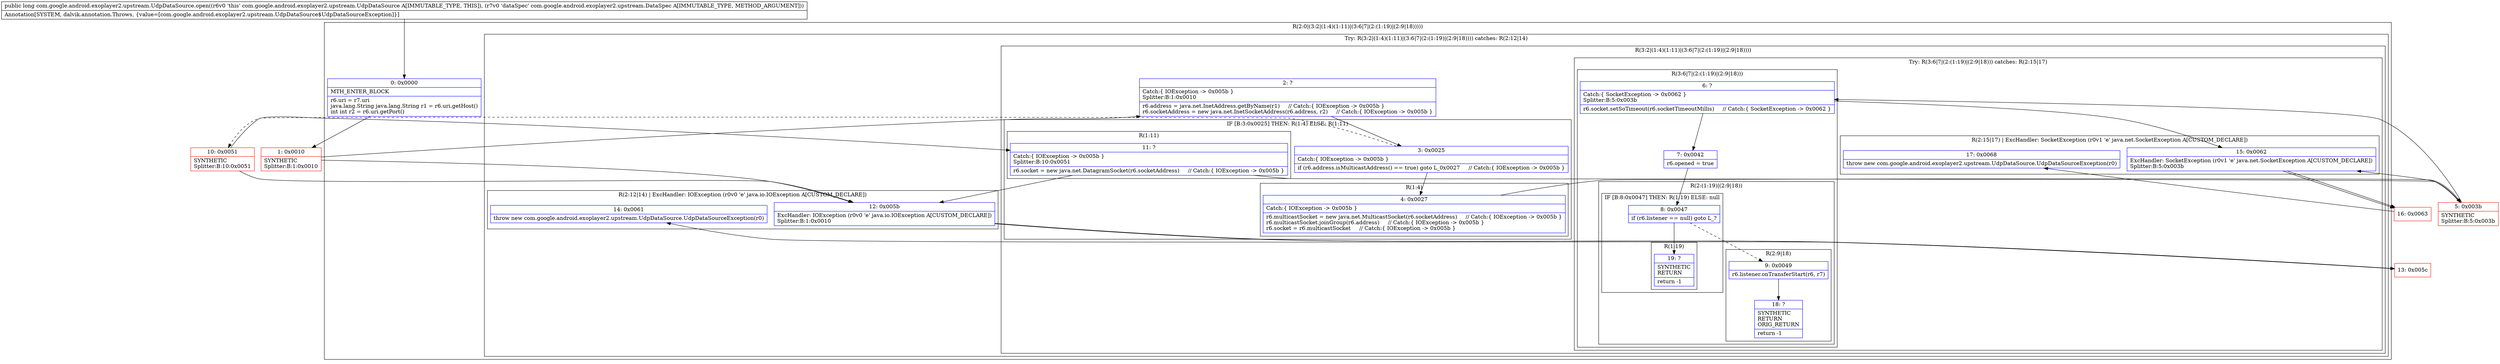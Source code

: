 digraph "CFG forcom.google.android.exoplayer2.upstream.UdpDataSource.open(Lcom\/google\/android\/exoplayer2\/upstream\/DataSpec;)J" {
subgraph cluster_Region_1416698207 {
label = "R(2:0|(3:2|(1:4)(1:11)|(3:6|7|(2:(1:19)|(2:9|18)))))";
node [shape=record,color=blue];
Node_0 [shape=record,label="{0\:\ 0x0000|MTH_ENTER_BLOCK\l|r6.uri = r7.uri\ljava.lang.String java.lang.String r1 = r6.uri.getHost()\lint int r2 = r6.uri.getPort()\l}"];
subgraph cluster_TryCatchRegion_351112667 {
label = "Try: R(3:2|(1:4)(1:11)|(3:6|7|(2:(1:19)|(2:9|18)))) catches: R(2:12|14)";
node [shape=record,color=blue];
subgraph cluster_Region_827708721 {
label = "R(3:2|(1:4)(1:11)|(3:6|7|(2:(1:19)|(2:9|18))))";
node [shape=record,color=blue];
Node_2 [shape=record,label="{2\:\ ?|Catch:\{ IOException \-\> 0x005b \}\lSplitter:B:1:0x0010\l|r6.address = java.net.InetAddress.getByName(r1)     \/\/ Catch:\{ IOException \-\> 0x005b \}\lr6.socketAddress = new java.net.InetSocketAddress(r6.address, r2)     \/\/ Catch:\{ IOException \-\> 0x005b \}\l}"];
subgraph cluster_IfRegion_1396629909 {
label = "IF [B:3:0x0025] THEN: R(1:4) ELSE: R(1:11)";
node [shape=record,color=blue];
Node_3 [shape=record,label="{3\:\ 0x0025|Catch:\{ IOException \-\> 0x005b \}\l|if (r6.address.isMulticastAddress() == true) goto L_0x0027     \/\/ Catch:\{ IOException \-\> 0x005b \}\l}"];
subgraph cluster_Region_469166960 {
label = "R(1:4)";
node [shape=record,color=blue];
Node_4 [shape=record,label="{4\:\ 0x0027|Catch:\{ IOException \-\> 0x005b \}\l|r6.multicastSocket = new java.net.MulticastSocket(r6.socketAddress)     \/\/ Catch:\{ IOException \-\> 0x005b \}\lr6.multicastSocket.joinGroup(r6.address)     \/\/ Catch:\{ IOException \-\> 0x005b \}\lr6.socket = r6.multicastSocket     \/\/ Catch:\{ IOException \-\> 0x005b \}\l}"];
}
subgraph cluster_Region_687778183 {
label = "R(1:11)";
node [shape=record,color=blue];
Node_11 [shape=record,label="{11\:\ ?|Catch:\{ IOException \-\> 0x005b \}\lSplitter:B:10:0x0051\l|r6.socket = new java.net.DatagramSocket(r6.socketAddress)     \/\/ Catch:\{ IOException \-\> 0x005b \}\l}"];
}
}
subgraph cluster_TryCatchRegion_1342536214 {
label = "Try: R(3:6|7|(2:(1:19)|(2:9|18))) catches: R(2:15|17)";
node [shape=record,color=blue];
subgraph cluster_Region_1947405258 {
label = "R(3:6|7|(2:(1:19)|(2:9|18)))";
node [shape=record,color=blue];
Node_6 [shape=record,label="{6\:\ ?|Catch:\{ SocketException \-\> 0x0062 \}\lSplitter:B:5:0x003b\l|r6.socket.setSoTimeout(r6.socketTimeoutMillis)     \/\/ Catch:\{ SocketException \-\> 0x0062 \}\l}"];
Node_7 [shape=record,label="{7\:\ 0x0042|r6.opened = true\l}"];
subgraph cluster_Region_1486013267 {
label = "R(2:(1:19)|(2:9|18))";
node [shape=record,color=blue];
subgraph cluster_IfRegion_100526935 {
label = "IF [B:8:0x0047] THEN: R(1:19) ELSE: null";
node [shape=record,color=blue];
Node_8 [shape=record,label="{8\:\ 0x0047|if (r6.listener == null) goto L_?\l}"];
subgraph cluster_Region_2119427124 {
label = "R(1:19)";
node [shape=record,color=blue];
Node_19 [shape=record,label="{19\:\ ?|SYNTHETIC\lRETURN\l|return \-1\l}"];
}
}
subgraph cluster_Region_317910383 {
label = "R(2:9|18)";
node [shape=record,color=blue];
Node_9 [shape=record,label="{9\:\ 0x0049|r6.listener.onTransferStart(r6, r7)\l}"];
Node_18 [shape=record,label="{18\:\ ?|SYNTHETIC\lRETURN\lORIG_RETURN\l|return \-1\l}"];
}
}
}
subgraph cluster_Region_1555315769 {
label = "R(2:15|17) | ExcHandler: SocketException (r0v1 'e' java.net.SocketException A[CUSTOM_DECLARE])\l";
node [shape=record,color=blue];
Node_15 [shape=record,label="{15\:\ 0x0062|ExcHandler: SocketException (r0v1 'e' java.net.SocketException A[CUSTOM_DECLARE])\lSplitter:B:5:0x003b\l}"];
Node_17 [shape=record,label="{17\:\ 0x0068|throw new com.google.android.exoplayer2.upstream.UdpDataSource.UdpDataSourceException(r0)\l}"];
}
}
}
subgraph cluster_Region_913953707 {
label = "R(2:12|14) | ExcHandler: IOException (r0v0 'e' java.io.IOException A[CUSTOM_DECLARE])\l";
node [shape=record,color=blue];
Node_12 [shape=record,label="{12\:\ 0x005b|ExcHandler: IOException (r0v0 'e' java.io.IOException A[CUSTOM_DECLARE])\lSplitter:B:1:0x0010\l}"];
Node_14 [shape=record,label="{14\:\ 0x0061|throw new com.google.android.exoplayer2.upstream.UdpDataSource.UdpDataSourceException(r0)\l}"];
}
}
}
subgraph cluster_Region_913953707 {
label = "R(2:12|14) | ExcHandler: IOException (r0v0 'e' java.io.IOException A[CUSTOM_DECLARE])\l";
node [shape=record,color=blue];
Node_12 [shape=record,label="{12\:\ 0x005b|ExcHandler: IOException (r0v0 'e' java.io.IOException A[CUSTOM_DECLARE])\lSplitter:B:1:0x0010\l}"];
Node_14 [shape=record,label="{14\:\ 0x0061|throw new com.google.android.exoplayer2.upstream.UdpDataSource.UdpDataSourceException(r0)\l}"];
}
subgraph cluster_Region_1555315769 {
label = "R(2:15|17) | ExcHandler: SocketException (r0v1 'e' java.net.SocketException A[CUSTOM_DECLARE])\l";
node [shape=record,color=blue];
Node_15 [shape=record,label="{15\:\ 0x0062|ExcHandler: SocketException (r0v1 'e' java.net.SocketException A[CUSTOM_DECLARE])\lSplitter:B:5:0x003b\l}"];
Node_17 [shape=record,label="{17\:\ 0x0068|throw new com.google.android.exoplayer2.upstream.UdpDataSource.UdpDataSourceException(r0)\l}"];
}
Node_1 [shape=record,color=red,label="{1\:\ 0x0010|SYNTHETIC\lSplitter:B:1:0x0010\l}"];
Node_5 [shape=record,color=red,label="{5\:\ 0x003b|SYNTHETIC\lSplitter:B:5:0x003b\l}"];
Node_10 [shape=record,color=red,label="{10\:\ 0x0051|SYNTHETIC\lSplitter:B:10:0x0051\l}"];
Node_13 [shape=record,color=red,label="{13\:\ 0x005c}"];
Node_16 [shape=record,color=red,label="{16\:\ 0x0063}"];
MethodNode[shape=record,label="{public long com.google.android.exoplayer2.upstream.UdpDataSource.open((r6v0 'this' com.google.android.exoplayer2.upstream.UdpDataSource A[IMMUTABLE_TYPE, THIS]), (r7v0 'dataSpec' com.google.android.exoplayer2.upstream.DataSpec A[IMMUTABLE_TYPE, METHOD_ARGUMENT]))  | Annotation[SYSTEM, dalvik.annotation.Throws, \{value=[com.google.android.exoplayer2.upstream.UdpDataSource$UdpDataSourceException]\}]\l}"];
MethodNode -> Node_0;
Node_0 -> Node_1;
Node_2 -> Node_3;
Node_3 -> Node_4;
Node_3 -> Node_10[style=dashed];
Node_4 -> Node_5;
Node_11 -> Node_12;
Node_11 -> Node_5;
Node_6 -> Node_7;
Node_6 -> Node_15;
Node_7 -> Node_8;
Node_8 -> Node_9[style=dashed];
Node_8 -> Node_19;
Node_9 -> Node_18;
Node_15 -> Node_16;
Node_12 -> Node_13;
Node_12 -> Node_13;
Node_15 -> Node_16;
Node_1 -> Node_2;
Node_1 -> Node_12;
Node_5 -> Node_6;
Node_5 -> Node_15;
Node_10 -> Node_11;
Node_10 -> Node_12;
Node_13 -> Node_14;
Node_16 -> Node_17;
}

